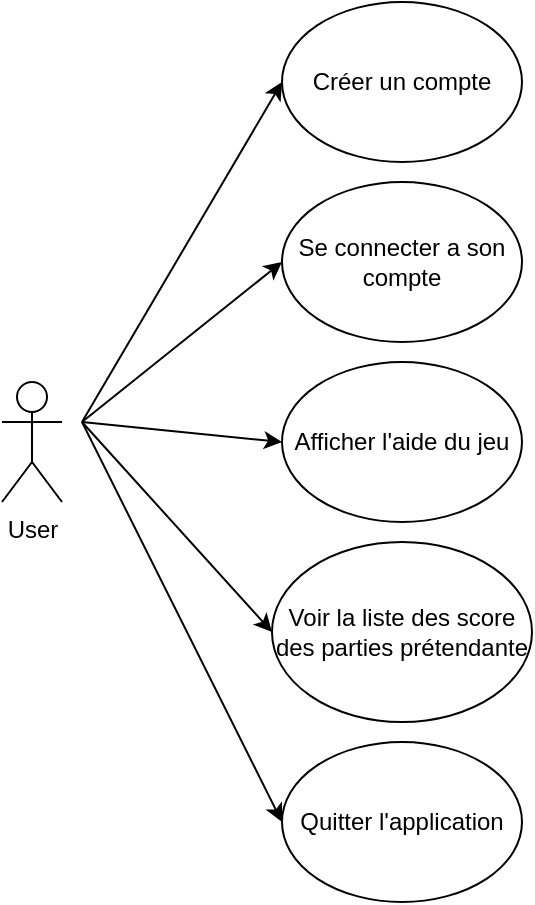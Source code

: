 <mxfile version="12.7.3" type="device"><diagram id="47YSQNb4gs1EfC2mPLuU" name="Page-1"><mxGraphModel dx="541" dy="985" grid="1" gridSize="10" guides="1" tooltips="1" connect="1" arrows="1" fold="1" page="1" pageScale="1" pageWidth="1654" pageHeight="1169" math="0" shadow="0"><root><mxCell id="0"/><mxCell id="1" parent="0"/><mxCell id="rgJoogrqQXrIRFh_oDba-1" value="User" style="shape=umlActor;verticalLabelPosition=bottom;labelBackgroundColor=#ffffff;verticalAlign=top;html=1;outlineConnect=0;" parent="1" vertex="1"><mxGeometry x="220" y="300" width="30" height="60" as="geometry"/></mxCell><mxCell id="pMGuopzyNx0oYnfOv29w-1" value="Créer un compte" style="ellipse;whiteSpace=wrap;html=1;" vertex="1" parent="1"><mxGeometry x="360" y="110" width="120" height="80" as="geometry"/></mxCell><mxCell id="pMGuopzyNx0oYnfOv29w-2" value="Se connecter a son compte" style="ellipse;whiteSpace=wrap;html=1;" vertex="1" parent="1"><mxGeometry x="360" y="200" width="120" height="80" as="geometry"/></mxCell><mxCell id="pMGuopzyNx0oYnfOv29w-3" value="Afficher l'aide du jeu" style="ellipse;whiteSpace=wrap;html=1;" vertex="1" parent="1"><mxGeometry x="360" y="290" width="120" height="80" as="geometry"/></mxCell><mxCell id="pMGuopzyNx0oYnfOv29w-4" value="Voir la liste des score des parties prétendante" style="ellipse;whiteSpace=wrap;html=1;" vertex="1" parent="1"><mxGeometry x="355" y="380" width="130" height="90" as="geometry"/></mxCell><mxCell id="pMGuopzyNx0oYnfOv29w-5" value="Quitter l'application" style="ellipse;whiteSpace=wrap;html=1;" vertex="1" parent="1"><mxGeometry x="360" y="480" width="120" height="80" as="geometry"/></mxCell><mxCell id="pMGuopzyNx0oYnfOv29w-7" value="" style="endArrow=classic;html=1;entryX=0;entryY=0.5;entryDx=0;entryDy=0;" edge="1" parent="1" target="pMGuopzyNx0oYnfOv29w-1"><mxGeometry width="50" height="50" relative="1" as="geometry"><mxPoint x="260" y="320" as="sourcePoint"/><mxPoint x="310" y="280" as="targetPoint"/></mxGeometry></mxCell><mxCell id="pMGuopzyNx0oYnfOv29w-8" value="" style="endArrow=classic;html=1;entryX=0;entryY=0.5;entryDx=0;entryDy=0;" edge="1" parent="1" target="pMGuopzyNx0oYnfOv29w-2"><mxGeometry width="50" height="50" relative="1" as="geometry"><mxPoint x="260" y="320" as="sourcePoint"/><mxPoint x="310" y="280" as="targetPoint"/></mxGeometry></mxCell><mxCell id="pMGuopzyNx0oYnfOv29w-9" value="" style="endArrow=classic;html=1;entryX=0;entryY=0.5;entryDx=0;entryDy=0;" edge="1" parent="1" target="pMGuopzyNx0oYnfOv29w-3"><mxGeometry width="50" height="50" relative="1" as="geometry"><mxPoint x="260" y="320" as="sourcePoint"/><mxPoint x="310" y="280" as="targetPoint"/></mxGeometry></mxCell><mxCell id="pMGuopzyNx0oYnfOv29w-10" value="" style="endArrow=classic;html=1;entryX=0;entryY=0.5;entryDx=0;entryDy=0;" edge="1" parent="1" target="pMGuopzyNx0oYnfOv29w-4"><mxGeometry width="50" height="50" relative="1" as="geometry"><mxPoint x="260" y="320" as="sourcePoint"/><mxPoint x="310" y="280" as="targetPoint"/></mxGeometry></mxCell><mxCell id="pMGuopzyNx0oYnfOv29w-11" value="" style="endArrow=classic;html=1;entryX=0;entryY=0.5;entryDx=0;entryDy=0;" edge="1" parent="1" target="pMGuopzyNx0oYnfOv29w-5"><mxGeometry width="50" height="50" relative="1" as="geometry"><mxPoint x="260" y="320" as="sourcePoint"/><mxPoint x="310" y="280" as="targetPoint"/></mxGeometry></mxCell></root></mxGraphModel></diagram></mxfile>